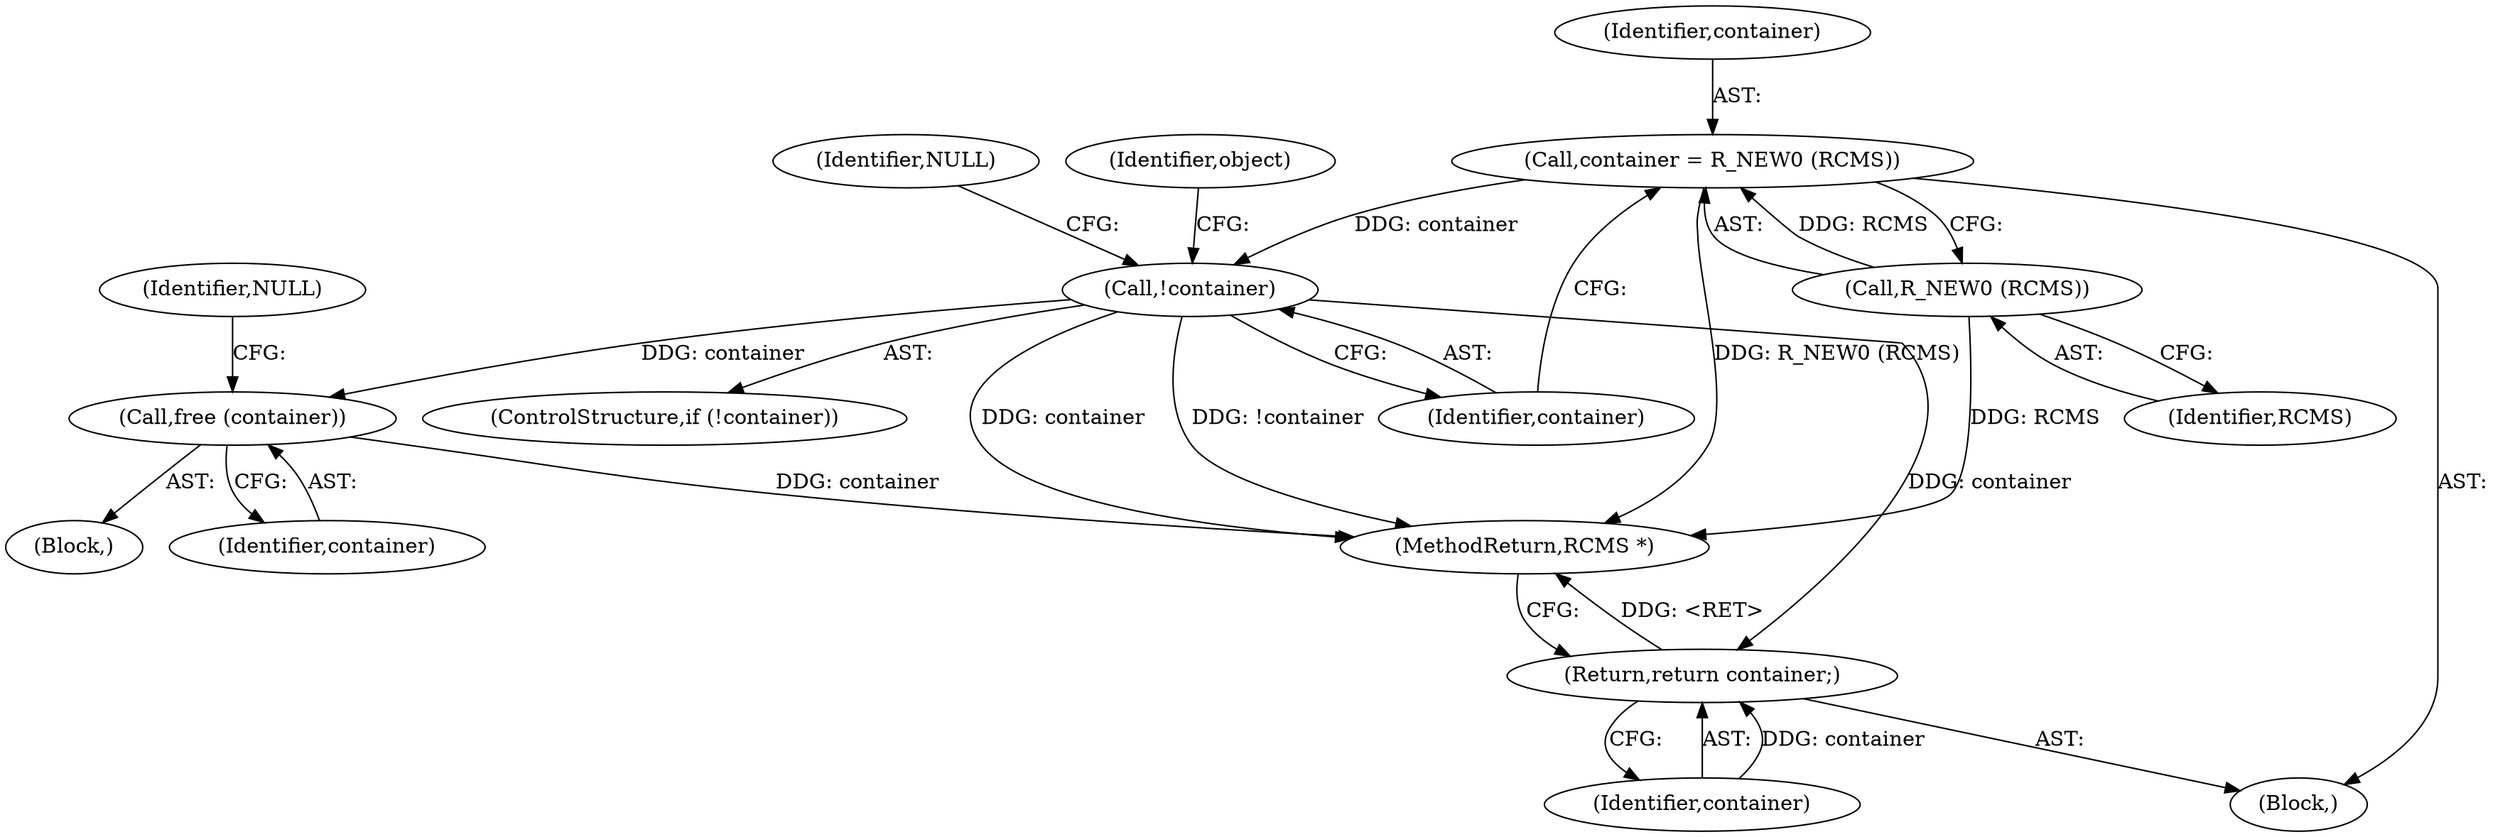 digraph "0_radare2_7ab66cca5bbdf6cb2d69339ef4f513d95e532dbf@pointer" {
"1000115" [label="(Call,container = R_NEW0 (RCMS))"];
"1000117" [label="(Call,R_NEW0 (RCMS))"];
"1000120" [label="(Call,!container)"];
"1000183" [label="(Call,free (container))"];
"1000230" [label="(Return,return container;)"];
"1000230" [label="(Return,return container;)"];
"1000118" [label="(Identifier,RCMS)"];
"1000231" [label="(Identifier,container)"];
"1000184" [label="(Identifier,container)"];
"1000120" [label="(Call,!container)"];
"1000117" [label="(Call,R_NEW0 (RCMS))"];
"1000183" [label="(Call,free (container))"];
"1000186" [label="(Identifier,NULL)"];
"1000119" [label="(ControlStructure,if (!container))"];
"1000232" [label="(MethodReturn,RCMS *)"];
"1000124" [label="(Identifier,NULL)"];
"1000115" [label="(Call,container = R_NEW0 (RCMS))"];
"1000121" [label="(Identifier,container)"];
"1000103" [label="(Block,)"];
"1000126" [label="(Identifier,object)"];
"1000116" [label="(Identifier,container)"];
"1000180" [label="(Block,)"];
"1000115" -> "1000103"  [label="AST: "];
"1000115" -> "1000117"  [label="CFG: "];
"1000116" -> "1000115"  [label="AST: "];
"1000117" -> "1000115"  [label="AST: "];
"1000121" -> "1000115"  [label="CFG: "];
"1000115" -> "1000232"  [label="DDG: R_NEW0 (RCMS)"];
"1000117" -> "1000115"  [label="DDG: RCMS"];
"1000115" -> "1000120"  [label="DDG: container"];
"1000117" -> "1000118"  [label="CFG: "];
"1000118" -> "1000117"  [label="AST: "];
"1000117" -> "1000232"  [label="DDG: RCMS"];
"1000120" -> "1000119"  [label="AST: "];
"1000120" -> "1000121"  [label="CFG: "];
"1000121" -> "1000120"  [label="AST: "];
"1000124" -> "1000120"  [label="CFG: "];
"1000126" -> "1000120"  [label="CFG: "];
"1000120" -> "1000232"  [label="DDG: container"];
"1000120" -> "1000232"  [label="DDG: !container"];
"1000120" -> "1000183"  [label="DDG: container"];
"1000120" -> "1000230"  [label="DDG: container"];
"1000183" -> "1000180"  [label="AST: "];
"1000183" -> "1000184"  [label="CFG: "];
"1000184" -> "1000183"  [label="AST: "];
"1000186" -> "1000183"  [label="CFG: "];
"1000183" -> "1000232"  [label="DDG: container"];
"1000230" -> "1000103"  [label="AST: "];
"1000230" -> "1000231"  [label="CFG: "];
"1000231" -> "1000230"  [label="AST: "];
"1000232" -> "1000230"  [label="CFG: "];
"1000230" -> "1000232"  [label="DDG: <RET>"];
"1000231" -> "1000230"  [label="DDG: container"];
}
